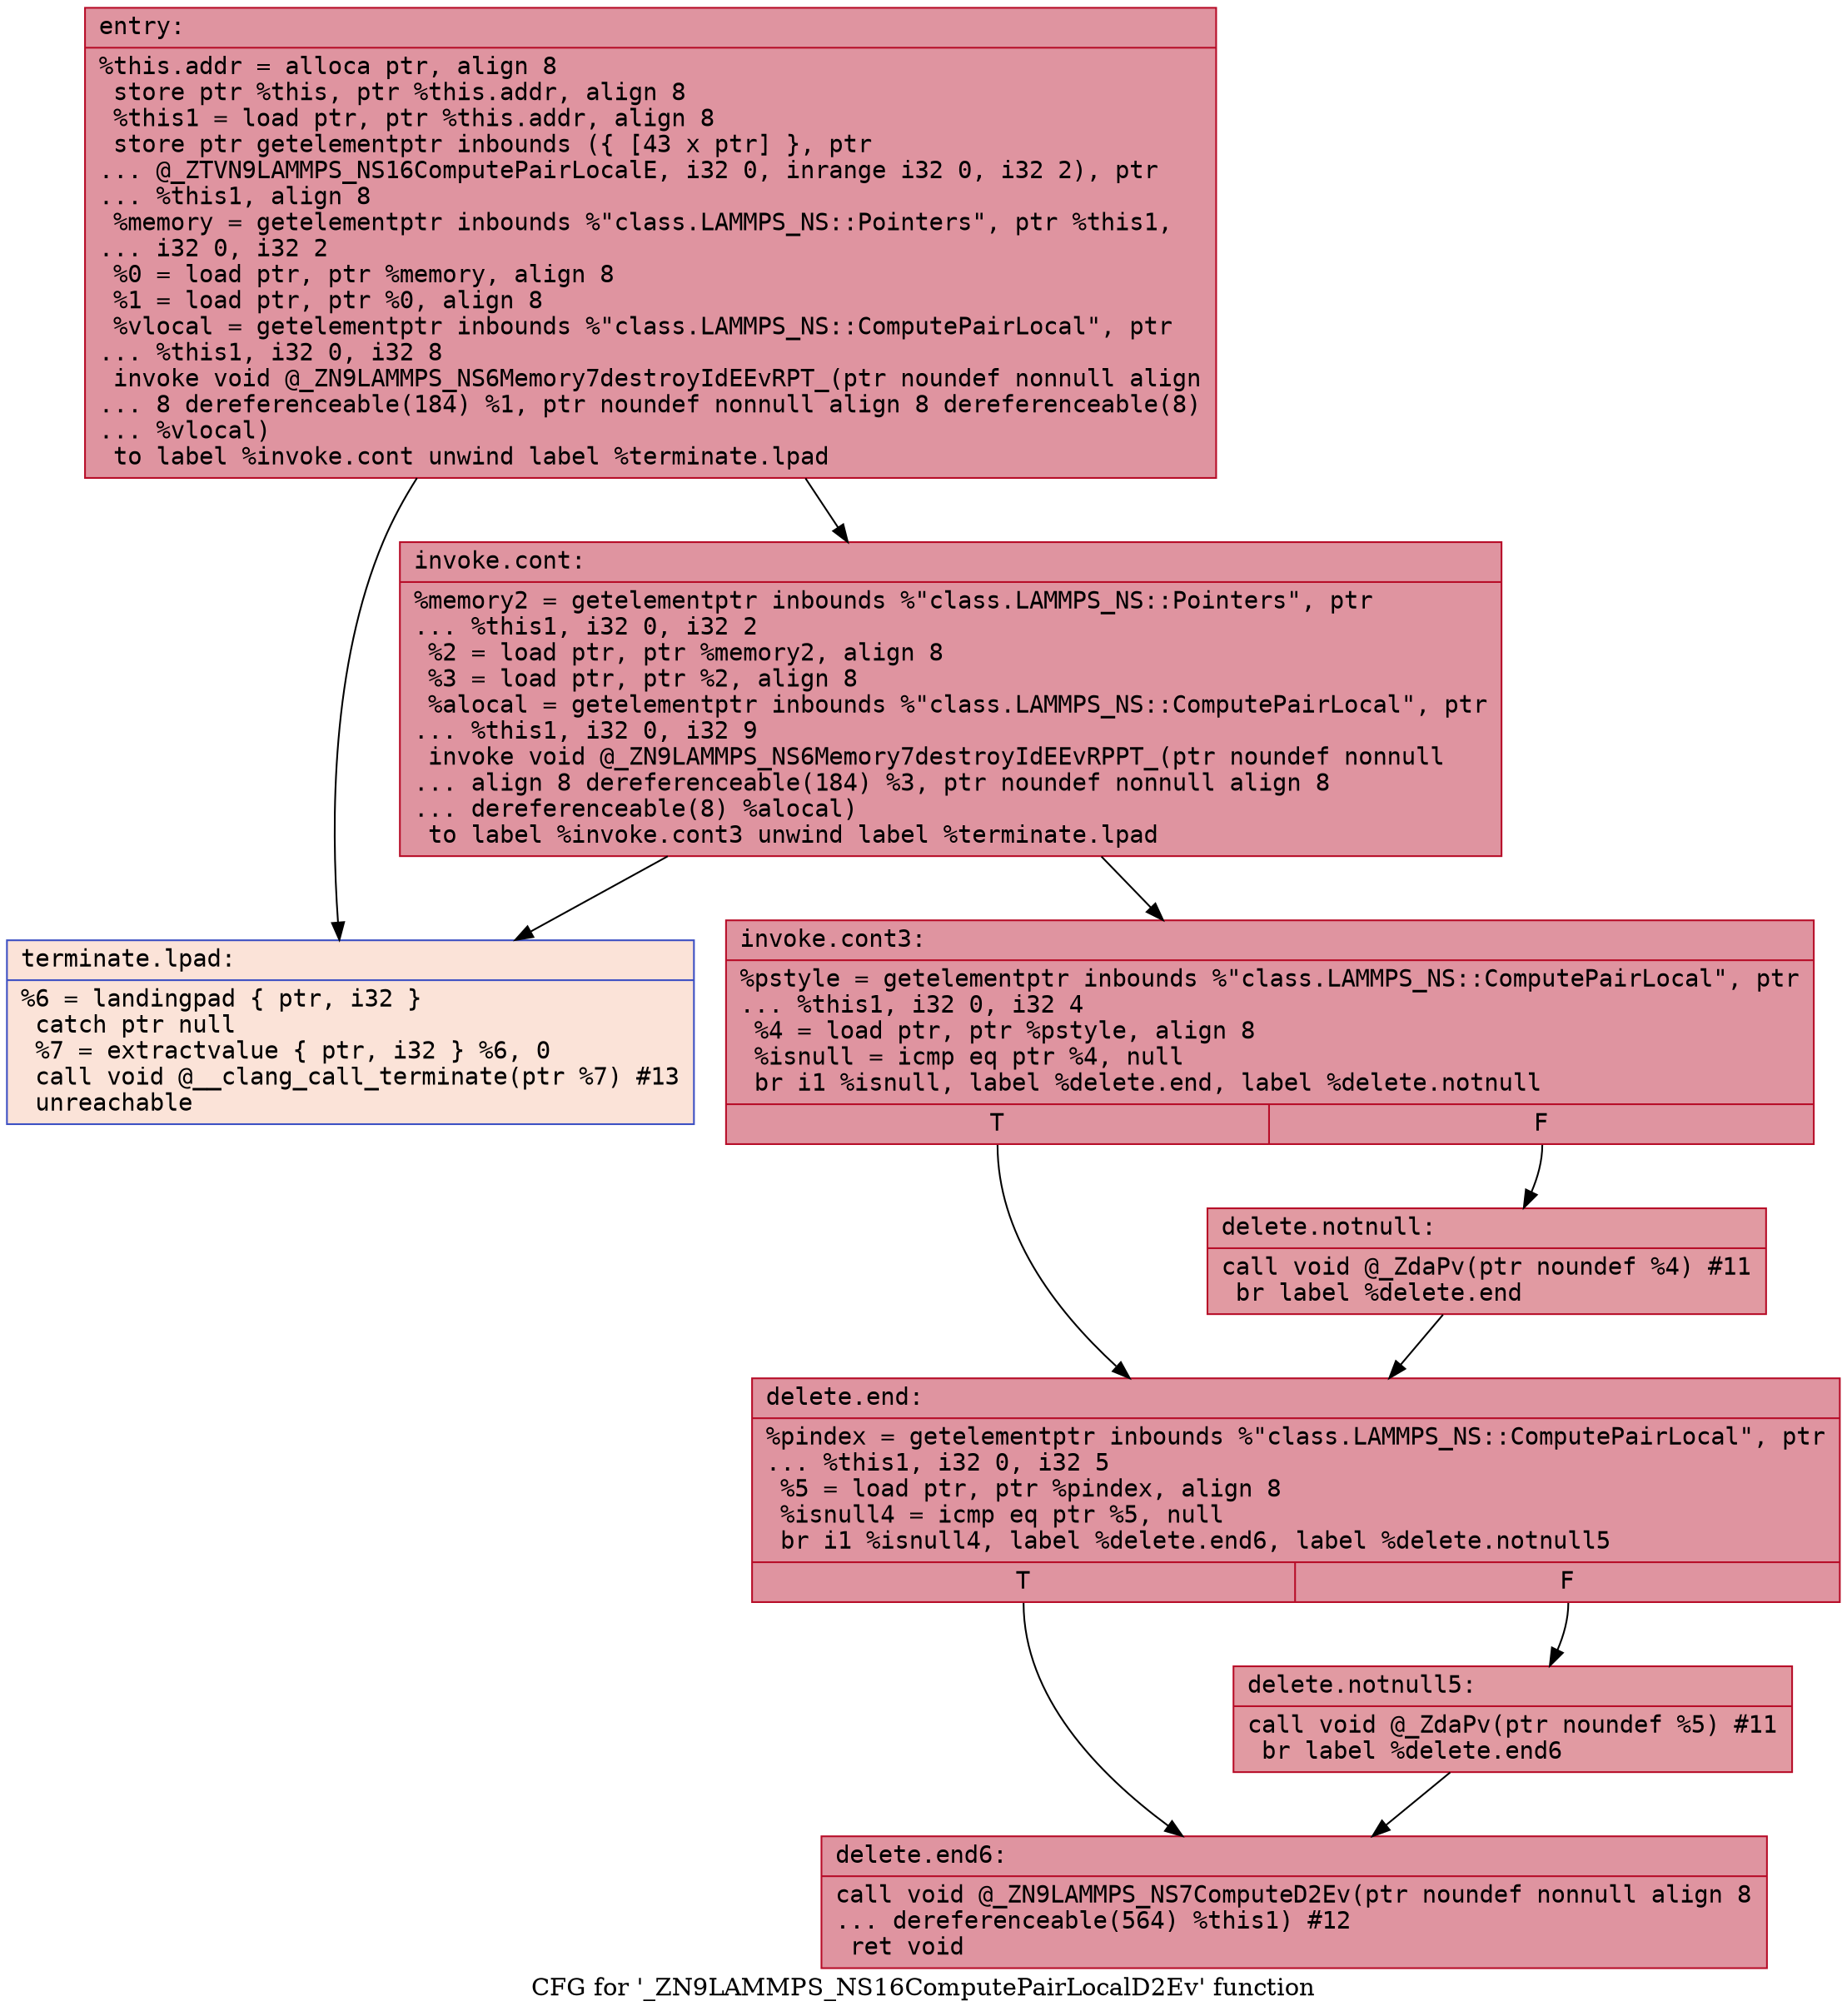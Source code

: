 digraph "CFG for '_ZN9LAMMPS_NS16ComputePairLocalD2Ev' function" {
	label="CFG for '_ZN9LAMMPS_NS16ComputePairLocalD2Ev' function";

	Node0x55f9078374f0 [shape=record,color="#b70d28ff", style=filled, fillcolor="#b70d2870" fontname="Courier",label="{entry:\l|  %this.addr = alloca ptr, align 8\l  store ptr %this, ptr %this.addr, align 8\l  %this1 = load ptr, ptr %this.addr, align 8\l  store ptr getelementptr inbounds (\{ [43 x ptr] \}, ptr\l... @_ZTVN9LAMMPS_NS16ComputePairLocalE, i32 0, inrange i32 0, i32 2), ptr\l... %this1, align 8\l  %memory = getelementptr inbounds %\"class.LAMMPS_NS::Pointers\", ptr %this1,\l... i32 0, i32 2\l  %0 = load ptr, ptr %memory, align 8\l  %1 = load ptr, ptr %0, align 8\l  %vlocal = getelementptr inbounds %\"class.LAMMPS_NS::ComputePairLocal\", ptr\l... %this1, i32 0, i32 8\l  invoke void @_ZN9LAMMPS_NS6Memory7destroyIdEEvRPT_(ptr noundef nonnull align\l... 8 dereferenceable(184) %1, ptr noundef nonnull align 8 dereferenceable(8)\l... %vlocal)\l          to label %invoke.cont unwind label %terminate.lpad\l}"];
	Node0x55f9078374f0 -> Node0x55f907837970[tooltip="entry -> invoke.cont\nProbability 100.00%" ];
	Node0x55f9078374f0 -> Node0x55f9078379c0[tooltip="entry -> terminate.lpad\nProbability 0.00%" ];
	Node0x55f907837970 [shape=record,color="#b70d28ff", style=filled, fillcolor="#b70d2870" fontname="Courier",label="{invoke.cont:\l|  %memory2 = getelementptr inbounds %\"class.LAMMPS_NS::Pointers\", ptr\l... %this1, i32 0, i32 2\l  %2 = load ptr, ptr %memory2, align 8\l  %3 = load ptr, ptr %2, align 8\l  %alocal = getelementptr inbounds %\"class.LAMMPS_NS::ComputePairLocal\", ptr\l... %this1, i32 0, i32 9\l  invoke void @_ZN9LAMMPS_NS6Memory7destroyIdEEvRPPT_(ptr noundef nonnull\l... align 8 dereferenceable(184) %3, ptr noundef nonnull align 8\l... dereferenceable(8) %alocal)\l          to label %invoke.cont3 unwind label %terminate.lpad\l}"];
	Node0x55f907837970 -> Node0x55f907837f60[tooltip="invoke.cont -> invoke.cont3\nProbability 100.00%" ];
	Node0x55f907837970 -> Node0x55f9078379c0[tooltip="invoke.cont -> terminate.lpad\nProbability 0.00%" ];
	Node0x55f907837f60 [shape=record,color="#b70d28ff", style=filled, fillcolor="#b70d2870" fontname="Courier",label="{invoke.cont3:\l|  %pstyle = getelementptr inbounds %\"class.LAMMPS_NS::ComputePairLocal\", ptr\l... %this1, i32 0, i32 4\l  %4 = load ptr, ptr %pstyle, align 8\l  %isnull = icmp eq ptr %4, null\l  br i1 %isnull, label %delete.end, label %delete.notnull\l|{<s0>T|<s1>F}}"];
	Node0x55f907837f60:s0 -> Node0x55f9078385f0[tooltip="invoke.cont3 -> delete.end\nProbability 37.50%" ];
	Node0x55f907837f60:s1 -> Node0x55f907838640[tooltip="invoke.cont3 -> delete.notnull\nProbability 62.50%" ];
	Node0x55f907838640 [shape=record,color="#b70d28ff", style=filled, fillcolor="#bb1b2c70" fontname="Courier",label="{delete.notnull:\l|  call void @_ZdaPv(ptr noundef %4) #11\l  br label %delete.end\l}"];
	Node0x55f907838640 -> Node0x55f9078385f0[tooltip="delete.notnull -> delete.end\nProbability 100.00%" ];
	Node0x55f9078385f0 [shape=record,color="#b70d28ff", style=filled, fillcolor="#b70d2870" fontname="Courier",label="{delete.end:\l|  %pindex = getelementptr inbounds %\"class.LAMMPS_NS::ComputePairLocal\", ptr\l... %this1, i32 0, i32 5\l  %5 = load ptr, ptr %pindex, align 8\l  %isnull4 = icmp eq ptr %5, null\l  br i1 %isnull4, label %delete.end6, label %delete.notnull5\l|{<s0>T|<s1>F}}"];
	Node0x55f9078385f0:s0 -> Node0x55f907838b70[tooltip="delete.end -> delete.end6\nProbability 37.50%" ];
	Node0x55f9078385f0:s1 -> Node0x55f907838bf0[tooltip="delete.end -> delete.notnull5\nProbability 62.50%" ];
	Node0x55f907838bf0 [shape=record,color="#b70d28ff", style=filled, fillcolor="#bb1b2c70" fontname="Courier",label="{delete.notnull5:\l|  call void @_ZdaPv(ptr noundef %5) #11\l  br label %delete.end6\l}"];
	Node0x55f907838bf0 -> Node0x55f907838b70[tooltip="delete.notnull5 -> delete.end6\nProbability 100.00%" ];
	Node0x55f907838b70 [shape=record,color="#b70d28ff", style=filled, fillcolor="#b70d2870" fontname="Courier",label="{delete.end6:\l|  call void @_ZN9LAMMPS_NS7ComputeD2Ev(ptr noundef nonnull align 8\l... dereferenceable(564) %this1) #12\l  ret void\l}"];
	Node0x55f9078379c0 [shape=record,color="#3d50c3ff", style=filled, fillcolor="#f6bfa670" fontname="Courier",label="{terminate.lpad:\l|  %6 = landingpad \{ ptr, i32 \}\l          catch ptr null\l  %7 = extractvalue \{ ptr, i32 \} %6, 0\l  call void @__clang_call_terminate(ptr %7) #13\l  unreachable\l}"];
}
